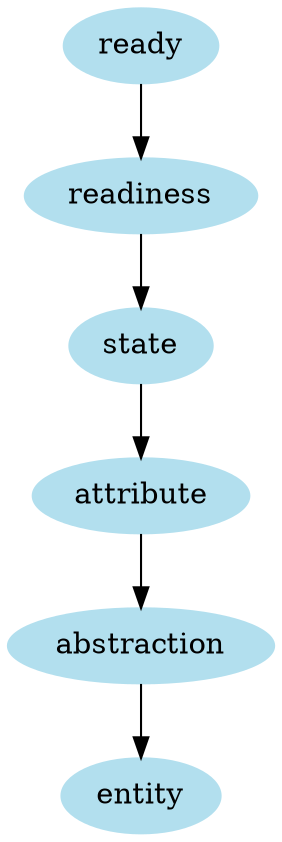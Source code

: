 digraph unix {
	node [color=lightblue2 style=filled]
	size="6,6"
	ready -> readiness
	readiness -> state
	state -> attribute
	attribute -> abstraction
	abstraction -> entity
}
